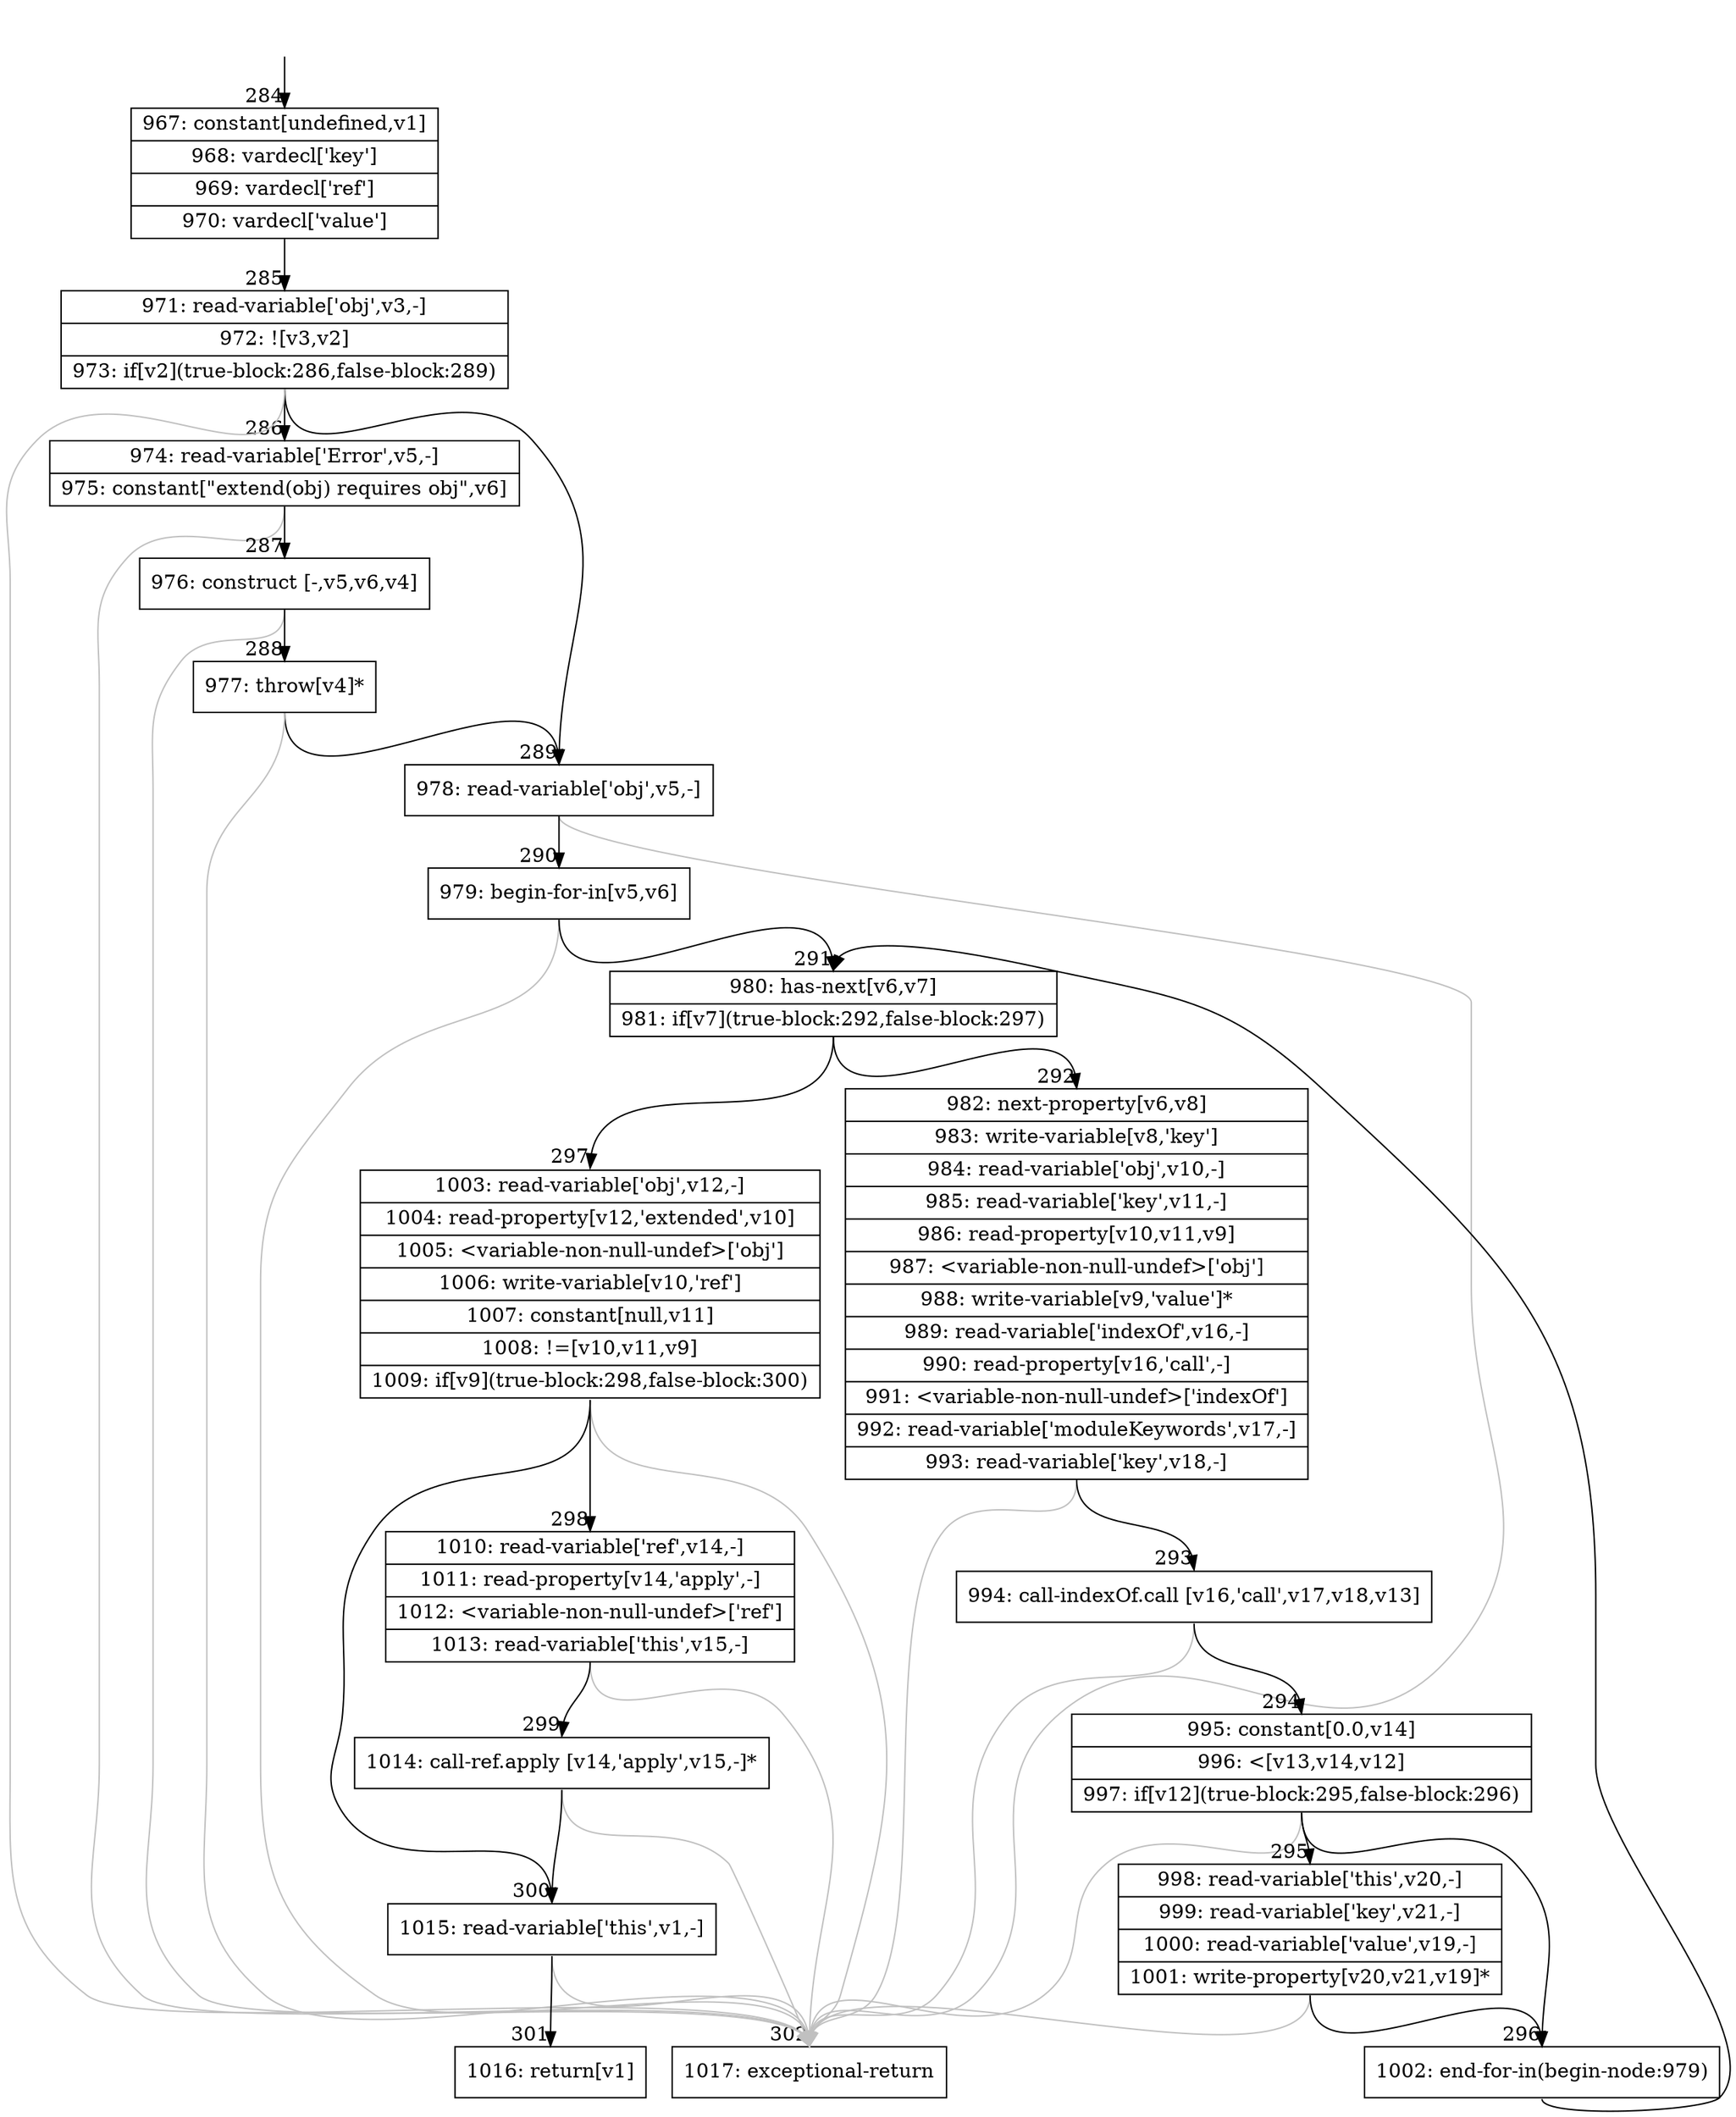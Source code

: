 digraph {
rankdir="TD"
BB_entry20[shape=none,label=""];
BB_entry20 -> BB284 [tailport=s, headport=n, headlabel="    284"]
BB284 [shape=record label="{967: constant[undefined,v1]|968: vardecl['key']|969: vardecl['ref']|970: vardecl['value']}" ] 
BB284 -> BB285 [tailport=s, headport=n, headlabel="      285"]
BB285 [shape=record label="{971: read-variable['obj',v3,-]|972: ![v3,v2]|973: if[v2](true-block:286,false-block:289)}" ] 
BB285 -> BB286 [tailport=s, headport=n, headlabel="      286"]
BB285 -> BB289 [tailport=s, headport=n, headlabel="      289"]
BB285 -> BB302 [tailport=s, headport=n, color=gray, headlabel="      302"]
BB286 [shape=record label="{974: read-variable['Error',v5,-]|975: constant[\"extend(obj) requires obj\",v6]}" ] 
BB286 -> BB287 [tailport=s, headport=n, headlabel="      287"]
BB286 -> BB302 [tailport=s, headport=n, color=gray]
BB287 [shape=record label="{976: construct [-,v5,v6,v4]}" ] 
BB287 -> BB288 [tailport=s, headport=n, headlabel="      288"]
BB287 -> BB302 [tailport=s, headport=n, color=gray]
BB288 [shape=record label="{977: throw[v4]*}" ] 
BB288 -> BB289 [tailport=s, headport=n]
BB288 -> BB302 [tailport=s, headport=n, color=gray]
BB289 [shape=record label="{978: read-variable['obj',v5,-]}" ] 
BB289 -> BB290 [tailport=s, headport=n, headlabel="      290"]
BB289 -> BB302 [tailport=s, headport=n, color=gray]
BB290 [shape=record label="{979: begin-for-in[v5,v6]}" ] 
BB290 -> BB291 [tailport=s, headport=n, headlabel="      291"]
BB290 -> BB302 [tailport=s, headport=n, color=gray]
BB291 [shape=record label="{980: has-next[v6,v7]|981: if[v7](true-block:292,false-block:297)}" ] 
BB291 -> BB292 [tailport=s, headport=n, headlabel="      292"]
BB291 -> BB297 [tailport=s, headport=n, headlabel="      297"]
BB292 [shape=record label="{982: next-property[v6,v8]|983: write-variable[v8,'key']|984: read-variable['obj',v10,-]|985: read-variable['key',v11,-]|986: read-property[v10,v11,v9]|987: \<variable-non-null-undef\>['obj']|988: write-variable[v9,'value']*|989: read-variable['indexOf',v16,-]|990: read-property[v16,'call',-]|991: \<variable-non-null-undef\>['indexOf']|992: read-variable['moduleKeywords',v17,-]|993: read-variable['key',v18,-]}" ] 
BB292 -> BB293 [tailport=s, headport=n, headlabel="      293"]
BB292 -> BB302 [tailport=s, headport=n, color=gray]
BB293 [shape=record label="{994: call-indexOf.call [v16,'call',v17,v18,v13]}" ] 
BB293 -> BB294 [tailport=s, headport=n, headlabel="      294"]
BB293 -> BB302 [tailport=s, headport=n, color=gray]
BB294 [shape=record label="{995: constant[0.0,v14]|996: \<[v13,v14,v12]|997: if[v12](true-block:295,false-block:296)}" ] 
BB294 -> BB295 [tailport=s, headport=n, headlabel="      295"]
BB294 -> BB296 [tailport=s, headport=n, headlabel="      296"]
BB294 -> BB302 [tailport=s, headport=n, color=gray]
BB295 [shape=record label="{998: read-variable['this',v20,-]|999: read-variable['key',v21,-]|1000: read-variable['value',v19,-]|1001: write-property[v20,v21,v19]*}" ] 
BB295 -> BB296 [tailport=s, headport=n]
BB295 -> BB302 [tailport=s, headport=n, color=gray]
BB296 [shape=record label="{1002: end-for-in(begin-node:979)}" ] 
BB296 -> BB291 [tailport=s, headport=n]
BB297 [shape=record label="{1003: read-variable['obj',v12,-]|1004: read-property[v12,'extended',v10]|1005: \<variable-non-null-undef\>['obj']|1006: write-variable[v10,'ref']|1007: constant[null,v11]|1008: !=[v10,v11,v9]|1009: if[v9](true-block:298,false-block:300)}" ] 
BB297 -> BB298 [tailport=s, headport=n, headlabel="      298"]
BB297 -> BB300 [tailport=s, headport=n, headlabel="      300"]
BB297 -> BB302 [tailport=s, headport=n, color=gray]
BB298 [shape=record label="{1010: read-variable['ref',v14,-]|1011: read-property[v14,'apply',-]|1012: \<variable-non-null-undef\>['ref']|1013: read-variable['this',v15,-]}" ] 
BB298 -> BB299 [tailport=s, headport=n, headlabel="      299"]
BB298 -> BB302 [tailport=s, headport=n, color=gray]
BB299 [shape=record label="{1014: call-ref.apply [v14,'apply',v15,-]*}" ] 
BB299 -> BB300 [tailport=s, headport=n]
BB299 -> BB302 [tailport=s, headport=n, color=gray]
BB300 [shape=record label="{1015: read-variable['this',v1,-]}" ] 
BB300 -> BB301 [tailport=s, headport=n, headlabel="      301"]
BB300 -> BB302 [tailport=s, headport=n, color=gray]
BB301 [shape=record label="{1016: return[v1]}" ] 
BB302 [shape=record label="{1017: exceptional-return}" ] 
//#$~ 247
}

